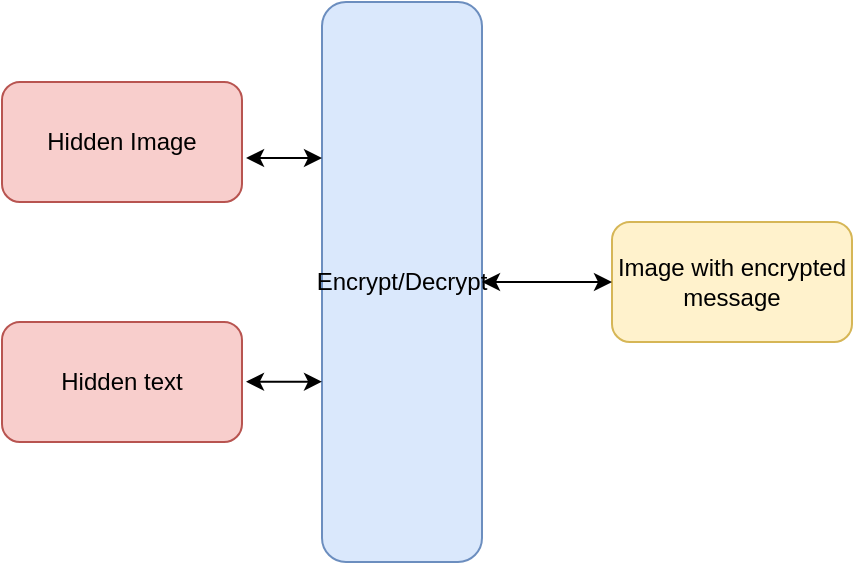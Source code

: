 <mxfile version="24.9.1">
  <diagram name="Page-1" id="EurJjd-AytD_BGIoHybK">
    <mxGraphModel dx="989" dy="514" grid="1" gridSize="10" guides="1" tooltips="1" connect="1" arrows="1" fold="1" page="1" pageScale="1" pageWidth="850" pageHeight="1100" math="0" shadow="0">
      <root>
        <mxCell id="0" />
        <mxCell id="1" parent="0" />
        <mxCell id="EDrPJ77LXthl-CrGjfuT-10" value="Hidden Image" style="rounded=1;whiteSpace=wrap;html=1;fillColor=#f8cecc;strokeColor=#b85450;" vertex="1" parent="1">
          <mxGeometry x="120" y="200" width="120" height="60" as="geometry" />
        </mxCell>
        <mxCell id="EDrPJ77LXthl-CrGjfuT-11" value="Hidden text" style="rounded=1;whiteSpace=wrap;html=1;fillColor=#f8cecc;strokeColor=#b85450;" vertex="1" parent="1">
          <mxGeometry x="120" y="320" width="120" height="60" as="geometry" />
        </mxCell>
        <mxCell id="EDrPJ77LXthl-CrGjfuT-12" value="Encrypt/Decrypt" style="rounded=1;whiteSpace=wrap;html=1;fillColor=#dae8fc;strokeColor=#6c8ebf;" vertex="1" parent="1">
          <mxGeometry x="280" y="160" width="80" height="280" as="geometry" />
        </mxCell>
        <mxCell id="EDrPJ77LXthl-CrGjfuT-13" value="Image with encrypted message" style="rounded=1;whiteSpace=wrap;html=1;fillColor=#fff2cc;strokeColor=#d6b656;" vertex="1" parent="1">
          <mxGeometry x="425" y="270" width="120" height="60" as="geometry" />
        </mxCell>
        <mxCell id="EDrPJ77LXthl-CrGjfuT-14" value="" style="endArrow=classic;startArrow=classic;html=1;rounded=0;exitX=1.017;exitY=0.633;exitDx=0;exitDy=0;exitPerimeter=0;" edge="1" parent="1" source="EDrPJ77LXthl-CrGjfuT-10">
          <mxGeometry width="50" height="50" relative="1" as="geometry">
            <mxPoint x="410" y="240" as="sourcePoint" />
            <mxPoint x="280" y="238" as="targetPoint" />
          </mxGeometry>
        </mxCell>
        <mxCell id="EDrPJ77LXthl-CrGjfuT-15" value="" style="endArrow=classic;startArrow=classic;html=1;rounded=0;exitX=1.017;exitY=0.633;exitDx=0;exitDy=0;exitPerimeter=0;" edge="1" parent="1">
          <mxGeometry width="50" height="50" relative="1" as="geometry">
            <mxPoint x="242" y="349.83" as="sourcePoint" />
            <mxPoint x="280" y="349.83" as="targetPoint" />
          </mxGeometry>
        </mxCell>
        <mxCell id="EDrPJ77LXthl-CrGjfuT-16" value="" style="endArrow=classic;startArrow=classic;html=1;rounded=0;exitX=1;exitY=0.5;exitDx=0;exitDy=0;entryX=0;entryY=0.5;entryDx=0;entryDy=0;" edge="1" parent="1" source="EDrPJ77LXthl-CrGjfuT-12" target="EDrPJ77LXthl-CrGjfuT-13">
          <mxGeometry width="50" height="50" relative="1" as="geometry">
            <mxPoint x="410" y="330" as="sourcePoint" />
            <mxPoint x="460" y="280" as="targetPoint" />
          </mxGeometry>
        </mxCell>
      </root>
    </mxGraphModel>
  </diagram>
</mxfile>
